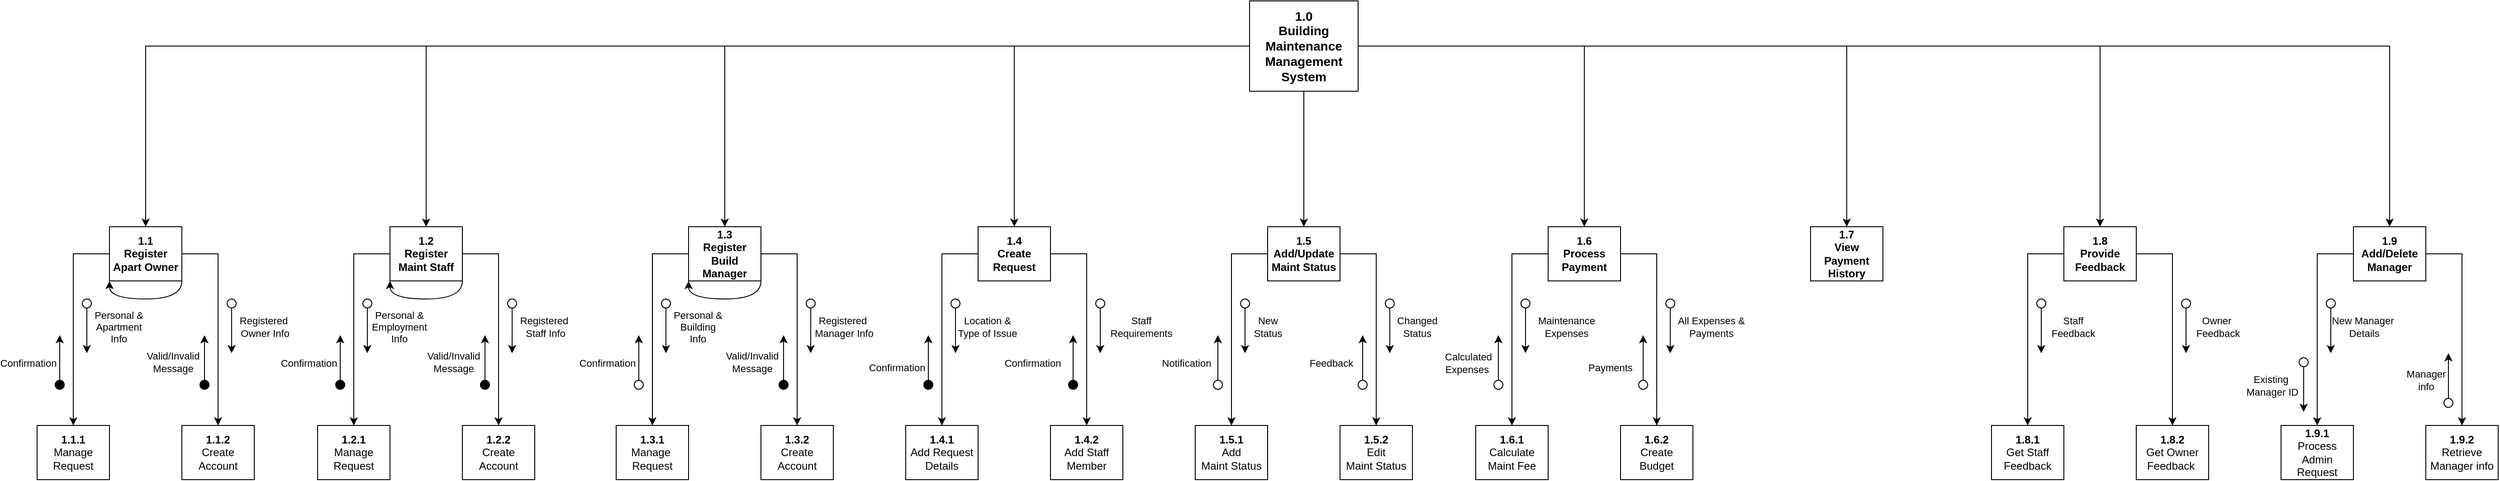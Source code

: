 <mxfile version="21.2.1" type="device">
  <diagram name="Page-1" id="HPhd7IpR-Z_FeIlUBhBd">
    <mxGraphModel dx="2990" dy="1738" grid="1" gridSize="10" guides="1" tooltips="1" connect="1" arrows="1" fold="1" page="1" pageScale="1" pageWidth="850" pageHeight="1100" math="0" shadow="0">
      <root>
        <mxCell id="0" />
        <mxCell id="1" parent="0" />
        <mxCell id="mLs_Ntx7UXhHXpNAd6NU-1" value="&lt;b&gt;&lt;font style=&quot;font-size: 14px;&quot;&gt;1.0 &lt;br&gt;Building Maintenance Management System&lt;/font&gt;&lt;/b&gt;" style="rounded=0;whiteSpace=wrap;html=1;" parent="1" vertex="1">
          <mxGeometry x="240" y="-90" width="120" height="100" as="geometry" />
        </mxCell>
        <mxCell id="mLs_Ntx7UXhHXpNAd6NU-2" value="&lt;b&gt;1.2&lt;br&gt;Register &lt;br&gt;Maint Staff&lt;/b&gt;" style="rounded=0;whiteSpace=wrap;html=1;" parent="1" vertex="1">
          <mxGeometry x="-710" y="160" width="80" height="60" as="geometry" />
        </mxCell>
        <mxCell id="mLs_Ntx7UXhHXpNAd6NU-3" value="&lt;b&gt;1.3&lt;br&gt;Register Build Manager&lt;/b&gt;" style="rounded=0;whiteSpace=wrap;html=1;" parent="1" vertex="1">
          <mxGeometry x="-380" y="160" width="80" height="60" as="geometry" />
        </mxCell>
        <mxCell id="mLs_Ntx7UXhHXpNAd6NU-4" value="&lt;b&gt;1.4&lt;br&gt;Create Request&lt;/b&gt;" style="rounded=0;whiteSpace=wrap;html=1;" parent="1" vertex="1">
          <mxGeometry x="-60" y="160" width="80" height="60" as="geometry" />
        </mxCell>
        <mxCell id="mLs_Ntx7UXhHXpNAd6NU-5" value="&lt;b&gt;1.5&lt;br&gt;Add/Update&lt;br&gt;Maint Status&lt;/b&gt;" style="rounded=0;whiteSpace=wrap;html=1;" parent="1" vertex="1">
          <mxGeometry x="260" y="160" width="80" height="60" as="geometry" />
        </mxCell>
        <mxCell id="mLs_Ntx7UXhHXpNAd6NU-6" value="&lt;b&gt;1.6&lt;br&gt;Process&lt;br&gt;Payment&lt;/b&gt;" style="rounded=0;whiteSpace=wrap;html=1;" parent="1" vertex="1">
          <mxGeometry x="570" y="160" width="80" height="60" as="geometry" />
        </mxCell>
        <mxCell id="mLs_Ntx7UXhHXpNAd6NU-7" value="&lt;b&gt;1.7&lt;br&gt;View Payment History&lt;/b&gt;" style="rounded=0;whiteSpace=wrap;html=1;" parent="1" vertex="1">
          <mxGeometry x="860" y="160" width="80" height="60" as="geometry" />
        </mxCell>
        <mxCell id="mLs_Ntx7UXhHXpNAd6NU-8" value="&lt;b&gt;1.8&lt;br&gt;Provide Feedback&lt;/b&gt;" style="rounded=0;whiteSpace=wrap;html=1;" parent="1" vertex="1">
          <mxGeometry x="1140" y="160" width="80" height="60" as="geometry" />
        </mxCell>
        <mxCell id="mLs_Ntx7UXhHXpNAd6NU-9" value="&lt;b&gt;1.1&lt;br&gt;Register &lt;br&gt;Apart Owner&lt;/b&gt;" style="rounded=0;whiteSpace=wrap;html=1;" parent="1" vertex="1">
          <mxGeometry x="-1020" y="160" width="80" height="60" as="geometry" />
        </mxCell>
        <mxCell id="mLs_Ntx7UXhHXpNAd6NU-10" value="&lt;b&gt;1.9&lt;br&gt;Add/Delete&lt;br&gt;Manager&lt;br&gt;&lt;/b&gt;" style="rounded=0;whiteSpace=wrap;html=1;" parent="1" vertex="1">
          <mxGeometry x="1460" y="160" width="80" height="60" as="geometry" />
        </mxCell>
        <mxCell id="mLs_Ntx7UXhHXpNAd6NU-13" value="&lt;b&gt;1.1.1&lt;/b&gt;&lt;br&gt;Manage Request" style="rounded=0;whiteSpace=wrap;html=1;" parent="1" vertex="1">
          <mxGeometry x="-1100" y="380" width="80" height="60" as="geometry" />
        </mxCell>
        <mxCell id="mLs_Ntx7UXhHXpNAd6NU-14" value="&lt;b&gt;1.1.2&lt;/b&gt;&lt;br&gt;Create&lt;br&gt;Account" style="rounded=0;whiteSpace=wrap;html=1;" parent="1" vertex="1">
          <mxGeometry x="-940" y="380" width="80" height="60" as="geometry" />
        </mxCell>
        <mxCell id="mLs_Ntx7UXhHXpNAd6NU-17" value="" style="endArrow=classic;html=1;rounded=0;entryX=0.5;entryY=0;entryDx=0;entryDy=0;exitX=0;exitY=0.5;exitDx=0;exitDy=0;" parent="1" source="mLs_Ntx7UXhHXpNAd6NU-1" target="mLs_Ntx7UXhHXpNAd6NU-9" edge="1">
          <mxGeometry width="50" height="50" relative="1" as="geometry">
            <mxPoint x="170" y="120" as="sourcePoint" />
            <mxPoint x="220" y="70" as="targetPoint" />
            <Array as="points">
              <mxPoint x="-980" y="-40" />
            </Array>
          </mxGeometry>
        </mxCell>
        <mxCell id="mLs_Ntx7UXhHXpNAd6NU-18" value="" style="endArrow=classic;html=1;rounded=0;entryX=0.5;entryY=0;entryDx=0;entryDy=0;exitX=1;exitY=0.5;exitDx=0;exitDy=0;" parent="1" source="mLs_Ntx7UXhHXpNAd6NU-1" target="mLs_Ntx7UXhHXpNAd6NU-10" edge="1">
          <mxGeometry width="50" height="50" relative="1" as="geometry">
            <mxPoint x="150" y="150" as="sourcePoint" />
            <mxPoint x="200" y="100" as="targetPoint" />
            <Array as="points">
              <mxPoint x="1500" y="-40" />
            </Array>
          </mxGeometry>
        </mxCell>
        <mxCell id="mLs_Ntx7UXhHXpNAd6NU-22" value="" style="endArrow=classic;html=1;rounded=0;entryX=0.5;entryY=0;entryDx=0;entryDy=0;exitX=1;exitY=0.5;exitDx=0;exitDy=0;" parent="1" source="mLs_Ntx7UXhHXpNAd6NU-1" target="mLs_Ntx7UXhHXpNAd6NU-6" edge="1">
          <mxGeometry width="50" height="50" relative="1" as="geometry">
            <mxPoint x="650" y="120" as="sourcePoint" />
            <mxPoint x="700" y="70" as="targetPoint" />
            <Array as="points">
              <mxPoint x="610" y="-40" />
            </Array>
          </mxGeometry>
        </mxCell>
        <mxCell id="mLs_Ntx7UXhHXpNAd6NU-23" value="" style="endArrow=classic;html=1;rounded=0;entryX=0.5;entryY=0;entryDx=0;entryDy=0;exitX=1;exitY=0.5;exitDx=0;exitDy=0;" parent="1" source="mLs_Ntx7UXhHXpNAd6NU-1" target="mLs_Ntx7UXhHXpNAd6NU-8" edge="1">
          <mxGeometry width="50" height="50" relative="1" as="geometry">
            <mxPoint x="910" y="140" as="sourcePoint" />
            <mxPoint x="1070" y="150" as="targetPoint" />
            <Array as="points">
              <mxPoint x="1180" y="-40" />
            </Array>
          </mxGeometry>
        </mxCell>
        <mxCell id="mLs_Ntx7UXhHXpNAd6NU-24" value="" style="endArrow=classic;html=1;rounded=0;entryX=0.5;entryY=0;entryDx=0;entryDy=0;exitX=1;exitY=0.5;exitDx=0;exitDy=0;" parent="1" source="mLs_Ntx7UXhHXpNAd6NU-1" target="mLs_Ntx7UXhHXpNAd6NU-7" edge="1">
          <mxGeometry width="50" height="50" relative="1" as="geometry">
            <mxPoint x="660" y="120" as="sourcePoint" />
            <mxPoint x="710" y="70" as="targetPoint" />
            <Array as="points">
              <mxPoint x="900" y="-40" />
            </Array>
          </mxGeometry>
        </mxCell>
        <mxCell id="mLs_Ntx7UXhHXpNAd6NU-25" value="" style="endArrow=classic;html=1;rounded=0;entryX=0.5;entryY=0;entryDx=0;entryDy=0;exitX=0;exitY=0.5;exitDx=0;exitDy=0;" parent="1" source="mLs_Ntx7UXhHXpNAd6NU-1" target="mLs_Ntx7UXhHXpNAd6NU-2" edge="1">
          <mxGeometry width="50" height="50" relative="1" as="geometry">
            <mxPoint x="60" y="150" as="sourcePoint" />
            <mxPoint x="110" y="100" as="targetPoint" />
            <Array as="points">
              <mxPoint x="-670" y="-40" />
            </Array>
          </mxGeometry>
        </mxCell>
        <mxCell id="mLs_Ntx7UXhHXpNAd6NU-26" value="" style="endArrow=classic;html=1;rounded=0;entryX=0.5;entryY=0;entryDx=0;entryDy=0;exitX=0;exitY=0.5;exitDx=0;exitDy=0;" parent="1" source="mLs_Ntx7UXhHXpNAd6NU-1" target="mLs_Ntx7UXhHXpNAd6NU-3" edge="1">
          <mxGeometry width="50" height="50" relative="1" as="geometry">
            <mxPoint x="-150" y="150" as="sourcePoint" />
            <mxPoint x="-100" y="100" as="targetPoint" />
            <Array as="points">
              <mxPoint x="-340" y="-40" />
            </Array>
          </mxGeometry>
        </mxCell>
        <mxCell id="mLs_Ntx7UXhHXpNAd6NU-27" value="" style="endArrow=classic;html=1;rounded=0;entryX=0.5;entryY=0;entryDx=0;entryDy=0;exitX=0;exitY=0.5;exitDx=0;exitDy=0;" parent="1" source="mLs_Ntx7UXhHXpNAd6NU-1" target="mLs_Ntx7UXhHXpNAd6NU-4" edge="1">
          <mxGeometry width="50" height="50" relative="1" as="geometry">
            <mxPoint x="150" y="170" as="sourcePoint" />
            <mxPoint x="200" y="120" as="targetPoint" />
            <Array as="points">
              <mxPoint x="-20" y="-40" />
            </Array>
          </mxGeometry>
        </mxCell>
        <mxCell id="mLs_Ntx7UXhHXpNAd6NU-28" value="" style="endArrow=classic;html=1;rounded=0;entryX=0.5;entryY=0;entryDx=0;entryDy=0;exitX=0;exitY=0.5;exitDx=0;exitDy=0;" parent="1" source="mLs_Ntx7UXhHXpNAd6NU-9" target="mLs_Ntx7UXhHXpNAd6NU-13" edge="1">
          <mxGeometry width="50" height="50" relative="1" as="geometry">
            <mxPoint x="-970" y="240" as="sourcePoint" />
            <mxPoint x="-920" y="190" as="targetPoint" />
            <Array as="points">
              <mxPoint x="-1060" y="190" />
            </Array>
          </mxGeometry>
        </mxCell>
        <mxCell id="mLs_Ntx7UXhHXpNAd6NU-29" value="" style="endArrow=classic;html=1;rounded=0;entryX=0.5;entryY=0;entryDx=0;entryDy=0;exitX=1;exitY=0.5;exitDx=0;exitDy=0;" parent="1" source="mLs_Ntx7UXhHXpNAd6NU-9" target="mLs_Ntx7UXhHXpNAd6NU-14" edge="1">
          <mxGeometry width="50" height="50" relative="1" as="geometry">
            <mxPoint x="-740" y="330" as="sourcePoint" />
            <mxPoint x="-690" y="280" as="targetPoint" />
            <Array as="points">
              <mxPoint x="-900" y="190" />
            </Array>
          </mxGeometry>
        </mxCell>
        <mxCell id="mLs_Ntx7UXhHXpNAd6NU-30" value="&lt;b&gt;1.2.1&lt;/b&gt;&lt;br&gt;Manage&lt;br&gt;Request" style="rounded=0;whiteSpace=wrap;html=1;" parent="1" vertex="1">
          <mxGeometry x="-790" y="380" width="80" height="60" as="geometry" />
        </mxCell>
        <mxCell id="mLs_Ntx7UXhHXpNAd6NU-31" value="&lt;b&gt;1.2.2&lt;/b&gt;&lt;br&gt;Create&lt;br&gt;Account" style="rounded=0;whiteSpace=wrap;html=1;" parent="1" vertex="1">
          <mxGeometry x="-630" y="380" width="80" height="60" as="geometry" />
        </mxCell>
        <mxCell id="mLs_Ntx7UXhHXpNAd6NU-32" value="&lt;b&gt;1.3.1&lt;/b&gt;&lt;br&gt;Manage&amp;nbsp;&lt;br&gt;Request" style="rounded=0;whiteSpace=wrap;html=1;" parent="1" vertex="1">
          <mxGeometry x="-460" y="380" width="80" height="60" as="geometry" />
        </mxCell>
        <mxCell id="mLs_Ntx7UXhHXpNAd6NU-33" value="&lt;b&gt;1.3.2&lt;br&gt;&lt;/b&gt;Create&lt;br&gt;Account" style="rounded=0;whiteSpace=wrap;html=1;" parent="1" vertex="1">
          <mxGeometry x="-300" y="380" width="80" height="60" as="geometry" />
        </mxCell>
        <mxCell id="mLs_Ntx7UXhHXpNAd6NU-34" value="" style="endArrow=classic;html=1;rounded=0;entryX=0.5;entryY=0;entryDx=0;entryDy=0;exitX=0;exitY=0.5;exitDx=0;exitDy=0;" parent="1" source="mLs_Ntx7UXhHXpNAd6NU-2" target="mLs_Ntx7UXhHXpNAd6NU-30" edge="1">
          <mxGeometry width="50" height="50" relative="1" as="geometry">
            <mxPoint x="-630" y="310" as="sourcePoint" />
            <mxPoint x="-580" y="260" as="targetPoint" />
            <Array as="points">
              <mxPoint x="-750" y="190" />
            </Array>
          </mxGeometry>
        </mxCell>
        <mxCell id="mLs_Ntx7UXhHXpNAd6NU-35" value="" style="endArrow=classic;html=1;rounded=0;entryX=0.5;entryY=0;entryDx=0;entryDy=0;exitX=1;exitY=0.5;exitDx=0;exitDy=0;" parent="1" source="mLs_Ntx7UXhHXpNAd6NU-2" target="mLs_Ntx7UXhHXpNAd6NU-31" edge="1">
          <mxGeometry width="50" height="50" relative="1" as="geometry">
            <mxPoint x="-460" y="320" as="sourcePoint" />
            <mxPoint x="-410" y="270" as="targetPoint" />
            <Array as="points">
              <mxPoint x="-590" y="190" />
            </Array>
          </mxGeometry>
        </mxCell>
        <mxCell id="mLs_Ntx7UXhHXpNAd6NU-36" value="" style="endArrow=classic;html=1;rounded=0;entryX=0.5;entryY=0;entryDx=0;entryDy=0;exitX=0;exitY=0.5;exitDx=0;exitDy=0;" parent="1" source="mLs_Ntx7UXhHXpNAd6NU-3" target="mLs_Ntx7UXhHXpNAd6NU-32" edge="1">
          <mxGeometry width="50" height="50" relative="1" as="geometry">
            <mxPoint x="-330" y="260" as="sourcePoint" />
            <mxPoint x="-280" y="210" as="targetPoint" />
            <Array as="points">
              <mxPoint x="-420" y="190" />
            </Array>
          </mxGeometry>
        </mxCell>
        <mxCell id="mLs_Ntx7UXhHXpNAd6NU-37" value="" style="endArrow=classic;html=1;rounded=0;entryX=0.5;entryY=0;entryDx=0;entryDy=0;exitX=1;exitY=0.5;exitDx=0;exitDy=0;" parent="1" source="mLs_Ntx7UXhHXpNAd6NU-3" target="mLs_Ntx7UXhHXpNAd6NU-33" edge="1">
          <mxGeometry width="50" height="50" relative="1" as="geometry">
            <mxPoint x="-160" y="310" as="sourcePoint" />
            <mxPoint x="-110" y="260" as="targetPoint" />
            <Array as="points">
              <mxPoint x="-260" y="190" />
            </Array>
          </mxGeometry>
        </mxCell>
        <mxCell id="mLs_Ntx7UXhHXpNAd6NU-38" value="&lt;b&gt;1.4.1&lt;/b&gt;&lt;br&gt;Add Request&lt;br&gt;Details" style="rounded=0;whiteSpace=wrap;html=1;" parent="1" vertex="1">
          <mxGeometry x="-140" y="380" width="80" height="60" as="geometry" />
        </mxCell>
        <mxCell id="mLs_Ntx7UXhHXpNAd6NU-39" value="&lt;b&gt;1.4.2&lt;/b&gt;&lt;br&gt;Add Staff&lt;br&gt;Member" style="rounded=0;whiteSpace=wrap;html=1;" parent="1" vertex="1">
          <mxGeometry x="20" y="380" width="80" height="60" as="geometry" />
        </mxCell>
        <mxCell id="mLs_Ntx7UXhHXpNAd6NU-40" value="" style="endArrow=classic;html=1;rounded=0;entryX=0.5;entryY=0;entryDx=0;entryDy=0;exitX=0;exitY=0.5;exitDx=0;exitDy=0;" parent="1" source="mLs_Ntx7UXhHXpNAd6NU-4" target="mLs_Ntx7UXhHXpNAd6NU-38" edge="1">
          <mxGeometry width="50" height="50" relative="1" as="geometry">
            <mxPoint x="-50" y="240" as="sourcePoint" />
            <mxPoint y="190" as="targetPoint" />
            <Array as="points">
              <mxPoint x="-100" y="190" />
            </Array>
          </mxGeometry>
        </mxCell>
        <mxCell id="mLs_Ntx7UXhHXpNAd6NU-41" value="" style="endArrow=classic;html=1;rounded=0;exitX=1;exitY=0.5;exitDx=0;exitDy=0;entryX=0.5;entryY=0;entryDx=0;entryDy=0;" parent="1" source="mLs_Ntx7UXhHXpNAd6NU-4" target="mLs_Ntx7UXhHXpNAd6NU-39" edge="1">
          <mxGeometry width="50" height="50" relative="1" as="geometry">
            <mxPoint x="230" y="340" as="sourcePoint" />
            <mxPoint x="280" y="290" as="targetPoint" />
            <Array as="points">
              <mxPoint x="60" y="190" />
            </Array>
          </mxGeometry>
        </mxCell>
        <mxCell id="mLs_Ntx7UXhHXpNAd6NU-42" value="&lt;b&gt;1.5.1&lt;/b&gt;&lt;br&gt;Add &lt;br&gt;Maint Status" style="rounded=0;whiteSpace=wrap;html=1;" parent="1" vertex="1">
          <mxGeometry x="180" y="380" width="80" height="60" as="geometry" />
        </mxCell>
        <mxCell id="mLs_Ntx7UXhHXpNAd6NU-43" value="&lt;b&gt;1.5.2&lt;br&gt;&lt;/b&gt;Edit &lt;br&gt;Maint&amp;nbsp;Status" style="rounded=0;whiteSpace=wrap;html=1;" parent="1" vertex="1">
          <mxGeometry x="340" y="380" width="80" height="60" as="geometry" />
        </mxCell>
        <mxCell id="mLs_Ntx7UXhHXpNAd6NU-45" value="" style="endArrow=classic;html=1;rounded=0;entryX=0.5;entryY=0;entryDx=0;entryDy=0;exitX=0;exitY=0.5;exitDx=0;exitDy=0;" parent="1" source="mLs_Ntx7UXhHXpNAd6NU-5" target="mLs_Ntx7UXhHXpNAd6NU-42" edge="1">
          <mxGeometry width="50" height="50" relative="1" as="geometry">
            <mxPoint x="110" y="300" as="sourcePoint" />
            <mxPoint x="160" y="250" as="targetPoint" />
            <Array as="points">
              <mxPoint x="220" y="190" />
            </Array>
          </mxGeometry>
        </mxCell>
        <mxCell id="mLs_Ntx7UXhHXpNAd6NU-46" value="" style="endArrow=classic;html=1;rounded=0;entryX=0.5;entryY=0;entryDx=0;entryDy=0;exitX=1;exitY=0.5;exitDx=0;exitDy=0;" parent="1" source="mLs_Ntx7UXhHXpNAd6NU-5" target="mLs_Ntx7UXhHXpNAd6NU-43" edge="1">
          <mxGeometry width="50" height="50" relative="1" as="geometry">
            <mxPoint x="440" y="290" as="sourcePoint" />
            <mxPoint x="340" y="270" as="targetPoint" />
            <Array as="points">
              <mxPoint x="380" y="190" />
            </Array>
          </mxGeometry>
        </mxCell>
        <mxCell id="mLs_Ntx7UXhHXpNAd6NU-47" value="&lt;b&gt;1.6.1&lt;/b&gt;&lt;br&gt;Calculate Maint Fee" style="rounded=0;whiteSpace=wrap;html=1;" parent="1" vertex="1">
          <mxGeometry x="490" y="380" width="80" height="60" as="geometry" />
        </mxCell>
        <mxCell id="mLs_Ntx7UXhHXpNAd6NU-48" value="&lt;b&gt;1.6.2&lt;/b&gt;&lt;br&gt;Create&lt;br&gt;Budget" style="rounded=0;whiteSpace=wrap;html=1;" parent="1" vertex="1">
          <mxGeometry x="650" y="380" width="80" height="60" as="geometry" />
        </mxCell>
        <mxCell id="mLs_Ntx7UXhHXpNAd6NU-49" value="" style="endArrow=classic;html=1;rounded=0;entryX=0.5;entryY=0;entryDx=0;entryDy=0;exitX=0;exitY=0.5;exitDx=0;exitDy=0;" parent="1" source="mLs_Ntx7UXhHXpNAd6NU-6" target="mLs_Ntx7UXhHXpNAd6NU-47" edge="1">
          <mxGeometry width="50" height="50" relative="1" as="geometry">
            <mxPoint x="460" y="290" as="sourcePoint" />
            <mxPoint x="510" y="240" as="targetPoint" />
            <Array as="points">
              <mxPoint x="530" y="190" />
            </Array>
          </mxGeometry>
        </mxCell>
        <mxCell id="mLs_Ntx7UXhHXpNAd6NU-50" value="" style="endArrow=classic;html=1;rounded=0;entryX=0.5;entryY=0;entryDx=0;entryDy=0;exitX=1;exitY=0.5;exitDx=0;exitDy=0;" parent="1" source="mLs_Ntx7UXhHXpNAd6NU-6" target="mLs_Ntx7UXhHXpNAd6NU-48" edge="1">
          <mxGeometry width="50" height="50" relative="1" as="geometry">
            <mxPoint x="730" y="300" as="sourcePoint" />
            <mxPoint x="780" y="250" as="targetPoint" />
            <Array as="points">
              <mxPoint x="690" y="190" />
            </Array>
          </mxGeometry>
        </mxCell>
        <mxCell id="mLs_Ntx7UXhHXpNAd6NU-53" value="&lt;b&gt;1.8.1&lt;/b&gt;&lt;br&gt;Get Staff Feedback" style="rounded=0;whiteSpace=wrap;html=1;" parent="1" vertex="1">
          <mxGeometry x="1060" y="380" width="80" height="60" as="geometry" />
        </mxCell>
        <mxCell id="mLs_Ntx7UXhHXpNAd6NU-54" value="&lt;b&gt;1.8.2&lt;/b&gt;&lt;br&gt;Get Owner Feedback&amp;nbsp;" style="rounded=0;whiteSpace=wrap;html=1;" parent="1" vertex="1">
          <mxGeometry x="1220" y="380" width="80" height="60" as="geometry" />
        </mxCell>
        <mxCell id="mLs_Ntx7UXhHXpNAd6NU-55" value="&lt;b&gt;1.9.1&lt;/b&gt;&lt;br&gt;Process Admin Request" style="rounded=0;whiteSpace=wrap;html=1;" parent="1" vertex="1">
          <mxGeometry x="1380" y="380" width="80" height="60" as="geometry" />
        </mxCell>
        <mxCell id="mLs_Ntx7UXhHXpNAd6NU-56" value="&lt;b&gt;1.9.2&lt;/b&gt;&lt;br&gt;Retrieve Manager info" style="rounded=0;whiteSpace=wrap;html=1;" parent="1" vertex="1">
          <mxGeometry x="1540" y="380" width="80" height="60" as="geometry" />
        </mxCell>
        <mxCell id="mLs_Ntx7UXhHXpNAd6NU-59" value="" style="endArrow=classic;html=1;rounded=0;entryX=0.5;entryY=0;entryDx=0;entryDy=0;exitX=0;exitY=0.5;exitDx=0;exitDy=0;" parent="1" source="mLs_Ntx7UXhHXpNAd6NU-8" target="mLs_Ntx7UXhHXpNAd6NU-53" edge="1">
          <mxGeometry width="50" height="50" relative="1" as="geometry">
            <mxPoint x="1025" y="300" as="sourcePoint" />
            <mxPoint x="1075" y="250" as="targetPoint" />
            <Array as="points">
              <mxPoint x="1100" y="190" />
            </Array>
          </mxGeometry>
        </mxCell>
        <mxCell id="mLs_Ntx7UXhHXpNAd6NU-60" value="" style="endArrow=classic;html=1;rounded=0;entryX=0.5;entryY=0;entryDx=0;entryDy=0;exitX=1;exitY=0.5;exitDx=0;exitDy=0;" parent="1" source="mLs_Ntx7UXhHXpNAd6NU-8" target="mLs_Ntx7UXhHXpNAd6NU-54" edge="1">
          <mxGeometry width="50" height="50" relative="1" as="geometry">
            <mxPoint x="1275" y="250" as="sourcePoint" />
            <mxPoint x="1285" y="230" as="targetPoint" />
            <Array as="points">
              <mxPoint x="1260" y="190" />
            </Array>
          </mxGeometry>
        </mxCell>
        <mxCell id="mLs_Ntx7UXhHXpNAd6NU-61" value="" style="endArrow=classic;html=1;rounded=0;entryX=0.5;entryY=0;entryDx=0;entryDy=0;exitX=0;exitY=0.5;exitDx=0;exitDy=0;" parent="1" source="mLs_Ntx7UXhHXpNAd6NU-10" target="mLs_Ntx7UXhHXpNAd6NU-55" edge="1">
          <mxGeometry width="50" height="50" relative="1" as="geometry">
            <mxPoint x="1310" y="290" as="sourcePoint" />
            <mxPoint x="1360" y="240" as="targetPoint" />
            <Array as="points">
              <mxPoint x="1420" y="190" />
            </Array>
          </mxGeometry>
        </mxCell>
        <mxCell id="mLs_Ntx7UXhHXpNAd6NU-62" value="" style="endArrow=classic;html=1;rounded=0;entryX=0.5;entryY=0;entryDx=0;entryDy=0;exitX=1;exitY=0.5;exitDx=0;exitDy=0;" parent="1" source="mLs_Ntx7UXhHXpNAd6NU-10" target="mLs_Ntx7UXhHXpNAd6NU-56" edge="1">
          <mxGeometry width="50" height="50" relative="1" as="geometry">
            <mxPoint x="1530" y="300" as="sourcePoint" />
            <mxPoint x="1580" y="250" as="targetPoint" />
            <Array as="points">
              <mxPoint x="1580" y="190" />
            </Array>
          </mxGeometry>
        </mxCell>
        <mxCell id="8C3JMdhvOC04TNl1LNUp-1" value="" style="endArrow=classic;html=1;rounded=0;entryX=0.5;entryY=0;entryDx=0;entryDy=0;exitX=0.5;exitY=1;exitDx=0;exitDy=0;" parent="1" source="mLs_Ntx7UXhHXpNAd6NU-1" target="mLs_Ntx7UXhHXpNAd6NU-5" edge="1">
          <mxGeometry width="50" height="50" relative="1" as="geometry">
            <mxPoint x="320" y="170" as="sourcePoint" />
            <mxPoint x="370" y="120" as="targetPoint" />
          </mxGeometry>
        </mxCell>
        <mxCell id="8C3JMdhvOC04TNl1LNUp-14" value="" style="ellipse;whiteSpace=wrap;html=1;" parent="1" vertex="1">
          <mxGeometry x="-1050" y="240" width="10" height="10" as="geometry" />
        </mxCell>
        <mxCell id="8C3JMdhvOC04TNl1LNUp-15" value="" style="endArrow=classic;html=1;rounded=0;exitX=0.5;exitY=1;exitDx=0;exitDy=0;" parent="1" source="8C3JMdhvOC04TNl1LNUp-14" edge="1">
          <mxGeometry width="50" height="50" relative="1" as="geometry">
            <mxPoint x="-1040" y="300" as="sourcePoint" />
            <mxPoint x="-1045" y="300" as="targetPoint" />
          </mxGeometry>
        </mxCell>
        <mxCell id="8C3JMdhvOC04TNl1LNUp-16" value="Personal &amp;amp; &lt;br&gt;Apartment&lt;br style=&quot;border-color: var(--border-color);&quot;&gt;Info" style="edgeLabel;html=1;align=center;verticalAlign=middle;resizable=0;points=[];" parent="8C3JMdhvOC04TNl1LNUp-15" vertex="1" connectable="0">
          <mxGeometry x="-0.547" y="5" relative="1" as="geometry">
            <mxPoint x="30" y="9" as="offset" />
          </mxGeometry>
        </mxCell>
        <mxCell id="8C3JMdhvOC04TNl1LNUp-19" value="" style="ellipse;fillColor=strokeColor;html=1;" parent="1" vertex="1">
          <mxGeometry x="-920" y="330" width="10" height="10" as="geometry" />
        </mxCell>
        <mxCell id="8C3JMdhvOC04TNl1LNUp-22" value="" style="endArrow=classic;html=1;rounded=0;exitX=0.5;exitY=0;exitDx=0;exitDy=0;" parent="1" source="8C3JMdhvOC04TNl1LNUp-19" edge="1">
          <mxGeometry width="50" height="50" relative="1" as="geometry">
            <mxPoint x="-810" y="250" as="sourcePoint" />
            <mxPoint x="-915" y="280" as="targetPoint" />
          </mxGeometry>
        </mxCell>
        <mxCell id="8C3JMdhvOC04TNl1LNUp-23" value="Valid/Invalid &lt;br&gt;Message" style="edgeLabel;html=1;align=center;verticalAlign=middle;resizable=0;points=[];" parent="8C3JMdhvOC04TNl1LNUp-22" vertex="1" connectable="0">
          <mxGeometry x="-0.44" y="3" relative="1" as="geometry">
            <mxPoint x="-32" y="-6" as="offset" />
          </mxGeometry>
        </mxCell>
        <mxCell id="8C3JMdhvOC04TNl1LNUp-24" value="" style="ellipse;whiteSpace=wrap;html=1;aspect=fixed;" parent="1" vertex="1">
          <mxGeometry x="-890" y="240" width="10" height="10" as="geometry" />
        </mxCell>
        <mxCell id="8C3JMdhvOC04TNl1LNUp-26" value="" style="endArrow=classic;html=1;rounded=0;exitX=0.5;exitY=1;exitDx=0;exitDy=0;" parent="1" source="8C3JMdhvOC04TNl1LNUp-24" edge="1">
          <mxGeometry width="50" height="50" relative="1" as="geometry">
            <mxPoint x="-880" y="290" as="sourcePoint" />
            <mxPoint x="-885" y="300" as="targetPoint" />
          </mxGeometry>
        </mxCell>
        <mxCell id="8C3JMdhvOC04TNl1LNUp-27" value="Registered&lt;br style=&quot;border-color: var(--border-color);&quot;&gt;&amp;nbsp;Owner Info" style="edgeLabel;html=1;align=center;verticalAlign=middle;resizable=0;points=[];" parent="8C3JMdhvOC04TNl1LNUp-26" vertex="1" connectable="0">
          <mxGeometry x="-0.427" y="7" relative="1" as="geometry">
            <mxPoint x="28" y="6" as="offset" />
          </mxGeometry>
        </mxCell>
        <mxCell id="8C3JMdhvOC04TNl1LNUp-28" value="" style="endArrow=classic;html=1;rounded=0;exitX=0.5;exitY=0;exitDx=0;exitDy=0;" parent="1" edge="1">
          <mxGeometry width="50" height="50" relative="1" as="geometry">
            <mxPoint x="-1075" y="330" as="sourcePoint" />
            <mxPoint x="-1075" y="280" as="targetPoint" />
          </mxGeometry>
        </mxCell>
        <mxCell id="8C3JMdhvOC04TNl1LNUp-29" value="Confirmation" style="edgeLabel;html=1;align=center;verticalAlign=middle;resizable=0;points=[];" parent="8C3JMdhvOC04TNl1LNUp-28" vertex="1" connectable="0">
          <mxGeometry x="-0.373" y="6" relative="1" as="geometry">
            <mxPoint x="-29" y="-4" as="offset" />
          </mxGeometry>
        </mxCell>
        <mxCell id="8C3JMdhvOC04TNl1LNUp-31" value="" style="endArrow=classic;html=1;rounded=0;exitX=0.5;exitY=0;exitDx=0;exitDy=0;" parent="1" edge="1">
          <mxGeometry width="50" height="50" relative="1" as="geometry">
            <mxPoint x="-765" y="330" as="sourcePoint" />
            <mxPoint x="-765" y="280" as="targetPoint" />
          </mxGeometry>
        </mxCell>
        <mxCell id="8C3JMdhvOC04TNl1LNUp-32" value="Confirmation" style="edgeLabel;html=1;align=center;verticalAlign=middle;resizable=0;points=[];" parent="8C3JMdhvOC04TNl1LNUp-31" vertex="1" connectable="0">
          <mxGeometry x="-0.373" y="6" relative="1" as="geometry">
            <mxPoint x="-29" y="-4" as="offset" />
          </mxGeometry>
        </mxCell>
        <mxCell id="8C3JMdhvOC04TNl1LNUp-39" value="" style="ellipse;fillColor=strokeColor;html=1;" parent="1" vertex="1">
          <mxGeometry x="-610" y="330" width="10" height="10" as="geometry" />
        </mxCell>
        <mxCell id="8C3JMdhvOC04TNl1LNUp-40" value="" style="endArrow=classic;html=1;rounded=0;exitX=0.5;exitY=0;exitDx=0;exitDy=0;" parent="1" source="8C3JMdhvOC04TNl1LNUp-39" edge="1">
          <mxGeometry width="50" height="50" relative="1" as="geometry">
            <mxPoint x="-500" y="250" as="sourcePoint" />
            <mxPoint x="-605" y="280" as="targetPoint" />
          </mxGeometry>
        </mxCell>
        <mxCell id="8C3JMdhvOC04TNl1LNUp-41" value="Valid/Invalid &lt;br&gt;Message" style="edgeLabel;html=1;align=center;verticalAlign=middle;resizable=0;points=[];" parent="8C3JMdhvOC04TNl1LNUp-40" vertex="1" connectable="0">
          <mxGeometry x="-0.44" y="3" relative="1" as="geometry">
            <mxPoint x="-32" y="-6" as="offset" />
          </mxGeometry>
        </mxCell>
        <mxCell id="8C3JMdhvOC04TNl1LNUp-42" value="" style="ellipse;fillColor=strokeColor;html=1;" parent="1" vertex="1">
          <mxGeometry x="-280" y="330" width="10" height="10" as="geometry" />
        </mxCell>
        <mxCell id="8C3JMdhvOC04TNl1LNUp-43" value="" style="endArrow=classic;html=1;rounded=0;exitX=0.5;exitY=0;exitDx=0;exitDy=0;" parent="1" source="8C3JMdhvOC04TNl1LNUp-42" edge="1">
          <mxGeometry width="50" height="50" relative="1" as="geometry">
            <mxPoint x="-170" y="250" as="sourcePoint" />
            <mxPoint x="-275" y="280" as="targetPoint" />
          </mxGeometry>
        </mxCell>
        <mxCell id="8C3JMdhvOC04TNl1LNUp-44" value="Valid/Invalid &lt;br&gt;Message" style="edgeLabel;html=1;align=center;verticalAlign=middle;resizable=0;points=[];" parent="8C3JMdhvOC04TNl1LNUp-43" vertex="1" connectable="0">
          <mxGeometry x="-0.44" y="3" relative="1" as="geometry">
            <mxPoint x="-32" y="-6" as="offset" />
          </mxGeometry>
        </mxCell>
        <mxCell id="8C3JMdhvOC04TNl1LNUp-45" value="" style="ellipse;whiteSpace=wrap;html=1;" parent="1" vertex="1">
          <mxGeometry x="-440" y="330" width="10" height="10" as="geometry" />
        </mxCell>
        <mxCell id="8C3JMdhvOC04TNl1LNUp-46" value="" style="endArrow=classic;html=1;rounded=0;exitX=0.5;exitY=0;exitDx=0;exitDy=0;" parent="1" source="8C3JMdhvOC04TNl1LNUp-45" edge="1">
          <mxGeometry width="50" height="50" relative="1" as="geometry">
            <mxPoint x="-170" y="240" as="sourcePoint" />
            <mxPoint x="-435" y="280" as="targetPoint" />
          </mxGeometry>
        </mxCell>
        <mxCell id="8C3JMdhvOC04TNl1LNUp-47" value="Confirmation" style="edgeLabel;html=1;align=center;verticalAlign=middle;resizable=0;points=[];" parent="8C3JMdhvOC04TNl1LNUp-46" vertex="1" connectable="0">
          <mxGeometry x="-0.373" y="6" relative="1" as="geometry">
            <mxPoint x="-29" y="-4" as="offset" />
          </mxGeometry>
        </mxCell>
        <mxCell id="8C3JMdhvOC04TNl1LNUp-48" value="" style="ellipse;whiteSpace=wrap;html=1;aspect=fixed;" parent="1" vertex="1">
          <mxGeometry x="-580" y="240" width="10" height="10" as="geometry" />
        </mxCell>
        <mxCell id="8C3JMdhvOC04TNl1LNUp-49" value="" style="endArrow=classic;html=1;rounded=0;exitX=0.5;exitY=1;exitDx=0;exitDy=0;" parent="1" source="8C3JMdhvOC04TNl1LNUp-48" edge="1">
          <mxGeometry width="50" height="50" relative="1" as="geometry">
            <mxPoint x="-570" y="290" as="sourcePoint" />
            <mxPoint x="-575" y="300" as="targetPoint" />
          </mxGeometry>
        </mxCell>
        <mxCell id="8C3JMdhvOC04TNl1LNUp-50" value="Registered&lt;br style=&quot;border-color: var(--border-color);&quot;&gt;&amp;nbsp;Staff Info" style="edgeLabel;html=1;align=center;verticalAlign=middle;resizable=0;points=[];" parent="8C3JMdhvOC04TNl1LNUp-49" vertex="1" connectable="0">
          <mxGeometry x="-0.427" y="7" relative="1" as="geometry">
            <mxPoint x="28" y="6" as="offset" />
          </mxGeometry>
        </mxCell>
        <mxCell id="8C3JMdhvOC04TNl1LNUp-51" value="" style="ellipse;whiteSpace=wrap;html=1;aspect=fixed;" parent="1" vertex="1">
          <mxGeometry x="-250" y="240" width="10" height="10" as="geometry" />
        </mxCell>
        <mxCell id="8C3JMdhvOC04TNl1LNUp-52" value="" style="endArrow=classic;html=1;rounded=0;exitX=0.5;exitY=1;exitDx=0;exitDy=0;" parent="1" source="8C3JMdhvOC04TNl1LNUp-51" edge="1">
          <mxGeometry width="50" height="50" relative="1" as="geometry">
            <mxPoint x="-240" y="290" as="sourcePoint" />
            <mxPoint x="-245" y="300" as="targetPoint" />
          </mxGeometry>
        </mxCell>
        <mxCell id="8C3JMdhvOC04TNl1LNUp-53" value="Registered&lt;br style=&quot;border-color: var(--border-color);&quot;&gt;&amp;nbsp;Manager Info" style="edgeLabel;html=1;align=center;verticalAlign=middle;resizable=0;points=[];" parent="8C3JMdhvOC04TNl1LNUp-52" vertex="1" connectable="0">
          <mxGeometry x="-0.427" y="7" relative="1" as="geometry">
            <mxPoint x="28" y="6" as="offset" />
          </mxGeometry>
        </mxCell>
        <mxCell id="8C3JMdhvOC04TNl1LNUp-60" value="" style="ellipse;whiteSpace=wrap;html=1;" parent="1" vertex="1">
          <mxGeometry x="-740" y="240" width="10" height="10" as="geometry" />
        </mxCell>
        <mxCell id="8C3JMdhvOC04TNl1LNUp-61" value="" style="endArrow=classic;html=1;rounded=0;exitX=0.5;exitY=1;exitDx=0;exitDy=0;" parent="1" source="8C3JMdhvOC04TNl1LNUp-60" edge="1">
          <mxGeometry width="50" height="50" relative="1" as="geometry">
            <mxPoint x="-730" y="300" as="sourcePoint" />
            <mxPoint x="-735" y="300" as="targetPoint" />
          </mxGeometry>
        </mxCell>
        <mxCell id="8C3JMdhvOC04TNl1LNUp-62" value="Personal &amp;amp;&lt;br&gt;Employment&lt;br style=&quot;border-color: var(--border-color);&quot;&gt;Info" style="edgeLabel;html=1;align=center;verticalAlign=middle;resizable=0;points=[];" parent="8C3JMdhvOC04TNl1LNUp-61" vertex="1" connectable="0">
          <mxGeometry x="-0.547" y="5" relative="1" as="geometry">
            <mxPoint x="30" y="9" as="offset" />
          </mxGeometry>
        </mxCell>
        <mxCell id="8C3JMdhvOC04TNl1LNUp-63" value="" style="ellipse;whiteSpace=wrap;html=1;" parent="1" vertex="1">
          <mxGeometry x="-410" y="240" width="10" height="10" as="geometry" />
        </mxCell>
        <mxCell id="8C3JMdhvOC04TNl1LNUp-64" value="" style="endArrow=classic;html=1;rounded=0;exitX=0.5;exitY=1;exitDx=0;exitDy=0;" parent="1" source="8C3JMdhvOC04TNl1LNUp-63" edge="1">
          <mxGeometry width="50" height="50" relative="1" as="geometry">
            <mxPoint x="-400" y="300" as="sourcePoint" />
            <mxPoint x="-405" y="300" as="targetPoint" />
          </mxGeometry>
        </mxCell>
        <mxCell id="8C3JMdhvOC04TNl1LNUp-65" value="Personal &amp;amp;&lt;br&gt;Building&lt;br style=&quot;border-color: var(--border-color);&quot;&gt;Info" style="edgeLabel;html=1;align=center;verticalAlign=middle;resizable=0;points=[];" parent="8C3JMdhvOC04TNl1LNUp-64" vertex="1" connectable="0">
          <mxGeometry x="-0.547" y="5" relative="1" as="geometry">
            <mxPoint x="30" y="9" as="offset" />
          </mxGeometry>
        </mxCell>
        <mxCell id="8C3JMdhvOC04TNl1LNUp-82" value="" style="endArrow=classic;html=1;rounded=0;exitX=0.5;exitY=0;exitDx=0;exitDy=0;" parent="1" edge="1">
          <mxGeometry width="50" height="50" relative="1" as="geometry">
            <mxPoint x="-115" y="330" as="sourcePoint" />
            <mxPoint x="-115" y="280" as="targetPoint" />
          </mxGeometry>
        </mxCell>
        <mxCell id="8C3JMdhvOC04TNl1LNUp-83" value="Confirmation" style="edgeLabel;html=1;align=center;verticalAlign=middle;resizable=0;points=[];" parent="8C3JMdhvOC04TNl1LNUp-82" vertex="1" connectable="0">
          <mxGeometry x="-0.373" y="6" relative="1" as="geometry">
            <mxPoint x="-29" y="1" as="offset" />
          </mxGeometry>
        </mxCell>
        <mxCell id="8C3JMdhvOC04TNl1LNUp-84" value="" style="ellipse;whiteSpace=wrap;html=1;" parent="1" vertex="1">
          <mxGeometry x="-90" y="240" width="10" height="10" as="geometry" />
        </mxCell>
        <mxCell id="8C3JMdhvOC04TNl1LNUp-85" value="" style="endArrow=classic;html=1;rounded=0;exitX=0.5;exitY=1;exitDx=0;exitDy=0;" parent="1" source="8C3JMdhvOC04TNl1LNUp-84" edge="1">
          <mxGeometry width="50" height="50" relative="1" as="geometry">
            <mxPoint x="-80" y="300" as="sourcePoint" />
            <mxPoint x="-85" y="300" as="targetPoint" />
          </mxGeometry>
        </mxCell>
        <mxCell id="8C3JMdhvOC04TNl1LNUp-86" value="Location &amp;amp; &lt;br&gt;Type of Issue" style="edgeLabel;html=1;align=center;verticalAlign=middle;resizable=0;points=[];" parent="8C3JMdhvOC04TNl1LNUp-85" vertex="1" connectable="0">
          <mxGeometry x="-0.547" y="5" relative="1" as="geometry">
            <mxPoint x="30" y="9" as="offset" />
          </mxGeometry>
        </mxCell>
        <mxCell id="8C3JMdhvOC04TNl1LNUp-90" value="" style="ellipse;whiteSpace=wrap;html=1;" parent="1" vertex="1">
          <mxGeometry x="70" y="240" width="10" height="10" as="geometry" />
        </mxCell>
        <mxCell id="8C3JMdhvOC04TNl1LNUp-91" value="" style="endArrow=classic;html=1;rounded=0;exitX=0.5;exitY=1;exitDx=0;exitDy=0;" parent="1" source="8C3JMdhvOC04TNl1LNUp-90" edge="1">
          <mxGeometry width="50" height="50" relative="1" as="geometry">
            <mxPoint x="80" y="300" as="sourcePoint" />
            <mxPoint x="75" y="300" as="targetPoint" />
          </mxGeometry>
        </mxCell>
        <mxCell id="8C3JMdhvOC04TNl1LNUp-92" value="Staff &lt;br&gt;Requirements" style="edgeLabel;html=1;align=center;verticalAlign=middle;resizable=0;points=[];" parent="8C3JMdhvOC04TNl1LNUp-91" vertex="1" connectable="0">
          <mxGeometry x="-0.547" y="5" relative="1" as="geometry">
            <mxPoint x="40" y="9" as="offset" />
          </mxGeometry>
        </mxCell>
        <mxCell id="8C3JMdhvOC04TNl1LNUp-94" value="" style="endArrow=classic;html=1;rounded=0;exitX=0.5;exitY=0;exitDx=0;exitDy=0;" parent="1" edge="1">
          <mxGeometry width="50" height="50" relative="1" as="geometry">
            <mxPoint x="45" y="330" as="sourcePoint" />
            <mxPoint x="45" y="280" as="targetPoint" />
          </mxGeometry>
        </mxCell>
        <mxCell id="8C3JMdhvOC04TNl1LNUp-95" value="Confirmation" style="edgeLabel;html=1;align=center;verticalAlign=middle;resizable=0;points=[];" parent="8C3JMdhvOC04TNl1LNUp-94" vertex="1" connectable="0">
          <mxGeometry x="-0.373" y="6" relative="1" as="geometry">
            <mxPoint x="-39" y="-4" as="offset" />
          </mxGeometry>
        </mxCell>
        <mxCell id="8C3JMdhvOC04TNl1LNUp-96" value="" style="ellipse;whiteSpace=wrap;html=1;" parent="1" vertex="1">
          <mxGeometry x="200" y="330" width="10" height="10" as="geometry" />
        </mxCell>
        <mxCell id="8C3JMdhvOC04TNl1LNUp-97" value="" style="endArrow=classic;html=1;rounded=0;exitX=0.5;exitY=0;exitDx=0;exitDy=0;" parent="1" source="8C3JMdhvOC04TNl1LNUp-96" edge="1">
          <mxGeometry width="50" height="50" relative="1" as="geometry">
            <mxPoint x="470" y="240" as="sourcePoint" />
            <mxPoint x="205" y="280" as="targetPoint" />
          </mxGeometry>
        </mxCell>
        <mxCell id="8C3JMdhvOC04TNl1LNUp-98" value="Notification" style="edgeLabel;html=1;align=center;verticalAlign=middle;resizable=0;points=[];" parent="8C3JMdhvOC04TNl1LNUp-97" vertex="1" connectable="0">
          <mxGeometry x="-0.373" y="6" relative="1" as="geometry">
            <mxPoint x="-29" y="-4" as="offset" />
          </mxGeometry>
        </mxCell>
        <mxCell id="8C3JMdhvOC04TNl1LNUp-99" value="" style="ellipse;whiteSpace=wrap;html=1;" parent="1" vertex="1">
          <mxGeometry x="230" y="240" width="10" height="10" as="geometry" />
        </mxCell>
        <mxCell id="8C3JMdhvOC04TNl1LNUp-100" value="" style="endArrow=classic;html=1;rounded=0;exitX=0.5;exitY=1;exitDx=0;exitDy=0;" parent="1" source="8C3JMdhvOC04TNl1LNUp-99" edge="1">
          <mxGeometry width="50" height="50" relative="1" as="geometry">
            <mxPoint x="240" y="300" as="sourcePoint" />
            <mxPoint x="235" y="300" as="targetPoint" />
          </mxGeometry>
        </mxCell>
        <mxCell id="8C3JMdhvOC04TNl1LNUp-101" value="New&lt;br&gt;Status" style="edgeLabel;html=1;align=center;verticalAlign=middle;resizable=0;points=[];" parent="8C3JMdhvOC04TNl1LNUp-100" vertex="1" connectable="0">
          <mxGeometry x="-0.547" y="5" relative="1" as="geometry">
            <mxPoint x="20" y="9" as="offset" />
          </mxGeometry>
        </mxCell>
        <mxCell id="8C3JMdhvOC04TNl1LNUp-105" value="" style="ellipse;whiteSpace=wrap;html=1;" parent="1" vertex="1">
          <mxGeometry x="390" y="240" width="10" height="10" as="geometry" />
        </mxCell>
        <mxCell id="8C3JMdhvOC04TNl1LNUp-106" value="" style="endArrow=classic;html=1;rounded=0;exitX=0.5;exitY=1;exitDx=0;exitDy=0;" parent="1" source="8C3JMdhvOC04TNl1LNUp-105" edge="1">
          <mxGeometry width="50" height="50" relative="1" as="geometry">
            <mxPoint x="400" y="300" as="sourcePoint" />
            <mxPoint x="395" y="300" as="targetPoint" />
          </mxGeometry>
        </mxCell>
        <mxCell id="8C3JMdhvOC04TNl1LNUp-107" value="Changed &lt;br&gt;Status" style="edgeLabel;html=1;align=center;verticalAlign=middle;resizable=0;points=[];" parent="8C3JMdhvOC04TNl1LNUp-106" vertex="1" connectable="0">
          <mxGeometry x="-0.547" y="5" relative="1" as="geometry">
            <mxPoint x="25" y="9" as="offset" />
          </mxGeometry>
        </mxCell>
        <mxCell id="8C3JMdhvOC04TNl1LNUp-110" value="" style="ellipse;whiteSpace=wrap;html=1;" parent="1" vertex="1">
          <mxGeometry x="360" y="330" width="10" height="10" as="geometry" />
        </mxCell>
        <mxCell id="8C3JMdhvOC04TNl1LNUp-111" value="" style="endArrow=classic;html=1;rounded=0;exitX=0.5;exitY=0;exitDx=0;exitDy=0;" parent="1" source="8C3JMdhvOC04TNl1LNUp-110" edge="1">
          <mxGeometry width="50" height="50" relative="1" as="geometry">
            <mxPoint x="630" y="240" as="sourcePoint" />
            <mxPoint x="365" y="280" as="targetPoint" />
          </mxGeometry>
        </mxCell>
        <mxCell id="8C3JMdhvOC04TNl1LNUp-112" value="Feedback" style="edgeLabel;html=1;align=center;verticalAlign=middle;resizable=0;points=[];" parent="8C3JMdhvOC04TNl1LNUp-111" vertex="1" connectable="0">
          <mxGeometry x="-0.373" y="6" relative="1" as="geometry">
            <mxPoint x="-29" y="-4" as="offset" />
          </mxGeometry>
        </mxCell>
        <mxCell id="8C3JMdhvOC04TNl1LNUp-114" value="" style="ellipse;whiteSpace=wrap;html=1;" parent="1" vertex="1">
          <mxGeometry x="700" y="240" width="10" height="10" as="geometry" />
        </mxCell>
        <mxCell id="8C3JMdhvOC04TNl1LNUp-115" value="" style="endArrow=classic;html=1;rounded=0;exitX=0.5;exitY=1;exitDx=0;exitDy=0;" parent="1" source="8C3JMdhvOC04TNl1LNUp-114" edge="1">
          <mxGeometry width="50" height="50" relative="1" as="geometry">
            <mxPoint x="710" y="300" as="sourcePoint" />
            <mxPoint x="705" y="300" as="targetPoint" />
          </mxGeometry>
        </mxCell>
        <mxCell id="8C3JMdhvOC04TNl1LNUp-116" value="All Expenses &amp;amp;&lt;br&gt;Payments" style="edgeLabel;html=1;align=center;verticalAlign=middle;resizable=0;points=[];" parent="8C3JMdhvOC04TNl1LNUp-115" vertex="1" connectable="0">
          <mxGeometry x="-0.547" y="5" relative="1" as="geometry">
            <mxPoint x="40" y="9" as="offset" />
          </mxGeometry>
        </mxCell>
        <mxCell id="8C3JMdhvOC04TNl1LNUp-117" value="" style="ellipse;whiteSpace=wrap;html=1;" parent="1" vertex="1">
          <mxGeometry x="540" y="240" width="10" height="10" as="geometry" />
        </mxCell>
        <mxCell id="8C3JMdhvOC04TNl1LNUp-118" value="" style="endArrow=classic;html=1;rounded=0;exitX=0.5;exitY=1;exitDx=0;exitDy=0;" parent="1" source="8C3JMdhvOC04TNl1LNUp-117" edge="1">
          <mxGeometry width="50" height="50" relative="1" as="geometry">
            <mxPoint x="550" y="300" as="sourcePoint" />
            <mxPoint x="545" y="300" as="targetPoint" />
          </mxGeometry>
        </mxCell>
        <mxCell id="8C3JMdhvOC04TNl1LNUp-119" value="Maintenance&lt;br&gt;Expenses" style="edgeLabel;html=1;align=center;verticalAlign=middle;resizable=0;points=[];" parent="8C3JMdhvOC04TNl1LNUp-118" vertex="1" connectable="0">
          <mxGeometry x="-0.547" y="5" relative="1" as="geometry">
            <mxPoint x="40" y="9" as="offset" />
          </mxGeometry>
        </mxCell>
        <mxCell id="8C3JMdhvOC04TNl1LNUp-120" value="" style="ellipse;whiteSpace=wrap;html=1;" parent="1" vertex="1">
          <mxGeometry x="510" y="330" width="10" height="10" as="geometry" />
        </mxCell>
        <mxCell id="8C3JMdhvOC04TNl1LNUp-121" value="" style="endArrow=classic;html=1;rounded=0;exitX=0.5;exitY=0;exitDx=0;exitDy=0;" parent="1" source="8C3JMdhvOC04TNl1LNUp-120" edge="1">
          <mxGeometry width="50" height="50" relative="1" as="geometry">
            <mxPoint x="780" y="240" as="sourcePoint" />
            <mxPoint x="515" y="280" as="targetPoint" />
          </mxGeometry>
        </mxCell>
        <mxCell id="8C3JMdhvOC04TNl1LNUp-122" value="&amp;nbsp;Calculated&lt;br&gt;Expenses" style="edgeLabel;html=1;align=center;verticalAlign=middle;resizable=0;points=[];" parent="8C3JMdhvOC04TNl1LNUp-121" vertex="1" connectable="0">
          <mxGeometry x="-0.373" y="6" relative="1" as="geometry">
            <mxPoint x="-29" y="-4" as="offset" />
          </mxGeometry>
        </mxCell>
        <mxCell id="8C3JMdhvOC04TNl1LNUp-123" value="" style="ellipse;whiteSpace=wrap;html=1;" parent="1" vertex="1">
          <mxGeometry x="670" y="330" width="10" height="10" as="geometry" />
        </mxCell>
        <mxCell id="8C3JMdhvOC04TNl1LNUp-124" value="" style="endArrow=classic;html=1;rounded=0;exitX=0.5;exitY=0;exitDx=0;exitDy=0;" parent="1" source="8C3JMdhvOC04TNl1LNUp-123" edge="1">
          <mxGeometry width="50" height="50" relative="1" as="geometry">
            <mxPoint x="940" y="240" as="sourcePoint" />
            <mxPoint x="675" y="280" as="targetPoint" />
          </mxGeometry>
        </mxCell>
        <mxCell id="8C3JMdhvOC04TNl1LNUp-125" value="Payments&amp;nbsp;" style="edgeLabel;html=1;align=center;verticalAlign=middle;resizable=0;points=[];" parent="8C3JMdhvOC04TNl1LNUp-124" vertex="1" connectable="0">
          <mxGeometry x="-0.373" y="6" relative="1" as="geometry">
            <mxPoint x="-29" y="1" as="offset" />
          </mxGeometry>
        </mxCell>
        <mxCell id="QQ7A2Liw92uY5hznJiQE-1" value="" style="ellipse;whiteSpace=wrap;html=1;" parent="1" vertex="1">
          <mxGeometry x="1110" y="240" width="10" height="10" as="geometry" />
        </mxCell>
        <mxCell id="QQ7A2Liw92uY5hznJiQE-2" value="" style="endArrow=classic;html=1;rounded=0;exitX=0.5;exitY=1;exitDx=0;exitDy=0;" parent="1" source="QQ7A2Liw92uY5hznJiQE-1" edge="1">
          <mxGeometry width="50" height="50" relative="1" as="geometry">
            <mxPoint x="1120" y="300" as="sourcePoint" />
            <mxPoint x="1115" y="300" as="targetPoint" />
          </mxGeometry>
        </mxCell>
        <mxCell id="QQ7A2Liw92uY5hznJiQE-3" value="Staff &lt;br&gt;Feedback" style="edgeLabel;html=1;align=center;verticalAlign=middle;resizable=0;points=[];" parent="QQ7A2Liw92uY5hznJiQE-2" vertex="1" connectable="0">
          <mxGeometry x="-0.547" y="5" relative="1" as="geometry">
            <mxPoint x="30" y="9" as="offset" />
          </mxGeometry>
        </mxCell>
        <mxCell id="QQ7A2Liw92uY5hznJiQE-4" value="" style="ellipse;whiteSpace=wrap;html=1;" parent="1" vertex="1">
          <mxGeometry x="1270" y="240" width="10" height="10" as="geometry" />
        </mxCell>
        <mxCell id="QQ7A2Liw92uY5hznJiQE-5" value="" style="endArrow=classic;html=1;rounded=0;exitX=0.5;exitY=1;exitDx=0;exitDy=0;" parent="1" source="QQ7A2Liw92uY5hznJiQE-4" edge="1">
          <mxGeometry width="50" height="50" relative="1" as="geometry">
            <mxPoint x="1280" y="300" as="sourcePoint" />
            <mxPoint x="1275" y="300" as="targetPoint" />
          </mxGeometry>
        </mxCell>
        <mxCell id="QQ7A2Liw92uY5hznJiQE-6" value="Owner&amp;nbsp;&lt;br&gt;Feedback" style="edgeLabel;html=1;align=center;verticalAlign=middle;resizable=0;points=[];" parent="QQ7A2Liw92uY5hznJiQE-5" vertex="1" connectable="0">
          <mxGeometry x="-0.547" y="5" relative="1" as="geometry">
            <mxPoint x="30" y="9" as="offset" />
          </mxGeometry>
        </mxCell>
        <mxCell id="QQ7A2Liw92uY5hznJiQE-7" value="" style="ellipse;whiteSpace=wrap;html=1;" parent="1" vertex="1">
          <mxGeometry x="1400" y="305" width="10" height="10" as="geometry" />
        </mxCell>
        <mxCell id="QQ7A2Liw92uY5hznJiQE-8" value="" style="endArrow=classic;html=1;rounded=0;exitX=0.5;exitY=1;exitDx=0;exitDy=0;" parent="1" source="QQ7A2Liw92uY5hznJiQE-7" edge="1">
          <mxGeometry width="50" height="50" relative="1" as="geometry">
            <mxPoint x="1410" y="365" as="sourcePoint" />
            <mxPoint x="1405" y="365" as="targetPoint" />
          </mxGeometry>
        </mxCell>
        <mxCell id="QQ7A2Liw92uY5hznJiQE-9" value="Existing&amp;nbsp;&lt;br&gt;Manager ID" style="edgeLabel;html=1;align=center;verticalAlign=middle;resizable=0;points=[];" parent="QQ7A2Liw92uY5hznJiQE-8" vertex="1" connectable="0">
          <mxGeometry x="-0.547" y="5" relative="1" as="geometry">
            <mxPoint x="-40" y="9" as="offset" />
          </mxGeometry>
        </mxCell>
        <mxCell id="QQ7A2Liw92uY5hznJiQE-10" value="" style="ellipse;whiteSpace=wrap;html=1;" parent="1" vertex="1">
          <mxGeometry x="1430" y="240" width="10" height="10" as="geometry" />
        </mxCell>
        <mxCell id="QQ7A2Liw92uY5hznJiQE-11" value="" style="endArrow=classic;html=1;rounded=0;exitX=0.5;exitY=1;exitDx=0;exitDy=0;" parent="1" source="QQ7A2Liw92uY5hznJiQE-10" edge="1">
          <mxGeometry width="50" height="50" relative="1" as="geometry">
            <mxPoint x="1440" y="300" as="sourcePoint" />
            <mxPoint x="1435" y="300" as="targetPoint" />
          </mxGeometry>
        </mxCell>
        <mxCell id="QQ7A2Liw92uY5hznJiQE-12" value="New Manager&lt;br&gt;&amp;nbsp;Details" style="edgeLabel;html=1;align=center;verticalAlign=middle;resizable=0;points=[];" parent="QQ7A2Liw92uY5hznJiQE-11" vertex="1" connectable="0">
          <mxGeometry x="-0.547" y="5" relative="1" as="geometry">
            <mxPoint x="30" y="9" as="offset" />
          </mxGeometry>
        </mxCell>
        <mxCell id="QQ7A2Liw92uY5hznJiQE-14" value="" style="ellipse;whiteSpace=wrap;html=1;" parent="1" vertex="1">
          <mxGeometry x="1560" y="350" width="10" height="10" as="geometry" />
        </mxCell>
        <mxCell id="QQ7A2Liw92uY5hznJiQE-15" value="" style="endArrow=classic;html=1;rounded=0;exitX=0.5;exitY=0;exitDx=0;exitDy=0;" parent="1" source="QQ7A2Liw92uY5hznJiQE-14" edge="1">
          <mxGeometry width="50" height="50" relative="1" as="geometry">
            <mxPoint x="1830" y="260" as="sourcePoint" />
            <mxPoint x="1565" y="300" as="targetPoint" />
          </mxGeometry>
        </mxCell>
        <mxCell id="QQ7A2Liw92uY5hznJiQE-17" value="Manager &lt;br&gt;info" style="edgeLabel;html=1;align=center;verticalAlign=middle;resizable=0;points=[];" parent="QQ7A2Liw92uY5hznJiQE-15" vertex="1" connectable="0">
          <mxGeometry x="-0.52" y="-4" relative="1" as="geometry">
            <mxPoint x="-29" y="-8" as="offset" />
          </mxGeometry>
        </mxCell>
        <mxCell id="QQ7A2Liw92uY5hznJiQE-18" value="" style="ellipse;fillColor=strokeColor;html=1;" parent="1" vertex="1">
          <mxGeometry x="-770" y="330" width="10" height="10" as="geometry" />
        </mxCell>
        <mxCell id="QQ7A2Liw92uY5hznJiQE-27" value="" style="ellipse;fillColor=strokeColor;html=1;" parent="1" vertex="1">
          <mxGeometry x="-1080" y="330" width="10" height="10" as="geometry" />
        </mxCell>
        <mxCell id="QQ7A2Liw92uY5hznJiQE-28" value="" style="endArrow=classic;html=1;rounded=0;edgeStyle=orthogonalEdgeStyle;curved=1;exitX=1;exitY=1;exitDx=0;exitDy=0;" parent="1" source="mLs_Ntx7UXhHXpNAd6NU-9" edge="1">
          <mxGeometry width="50" height="50" relative="1" as="geometry">
            <mxPoint x="-930" y="220" as="sourcePoint" />
            <mxPoint x="-1020" y="220" as="targetPoint" />
            <Array as="points">
              <mxPoint x="-940" y="240" />
              <mxPoint x="-1020" y="240" />
            </Array>
          </mxGeometry>
        </mxCell>
        <mxCell id="QQ7A2Liw92uY5hznJiQE-30" value="" style="endArrow=classic;html=1;rounded=0;edgeStyle=orthogonalEdgeStyle;curved=1;exitX=1;exitY=1;exitDx=0;exitDy=0;" parent="1" edge="1">
          <mxGeometry width="50" height="50" relative="1" as="geometry">
            <mxPoint x="-630" y="220" as="sourcePoint" />
            <mxPoint x="-710" y="220" as="targetPoint" />
            <Array as="points">
              <mxPoint x="-630" y="240" />
              <mxPoint x="-710" y="240" />
            </Array>
          </mxGeometry>
        </mxCell>
        <mxCell id="QQ7A2Liw92uY5hznJiQE-32" value="" style="endArrow=classic;html=1;rounded=0;edgeStyle=orthogonalEdgeStyle;curved=1;exitX=1;exitY=1;exitDx=0;exitDy=0;" parent="1" edge="1">
          <mxGeometry width="50" height="50" relative="1" as="geometry">
            <mxPoint x="-300" y="220" as="sourcePoint" />
            <mxPoint x="-380" y="220" as="targetPoint" />
            <Array as="points">
              <mxPoint x="-300" y="240" />
              <mxPoint x="-380" y="240" />
            </Array>
          </mxGeometry>
        </mxCell>
        <mxCell id="QQ7A2Liw92uY5hznJiQE-33" value="" style="ellipse;fillColor=strokeColor;html=1;" parent="1" vertex="1">
          <mxGeometry x="-120" y="330" width="10" height="10" as="geometry" />
        </mxCell>
        <mxCell id="QQ7A2Liw92uY5hznJiQE-35" value="" style="ellipse;fillColor=strokeColor;html=1;" parent="1" vertex="1">
          <mxGeometry x="40" y="330" width="10" height="10" as="geometry" />
        </mxCell>
      </root>
    </mxGraphModel>
  </diagram>
</mxfile>
